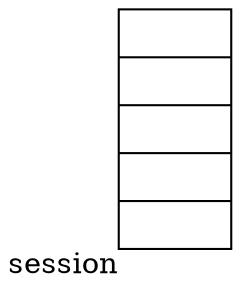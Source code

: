 digraph g {

    node [shape=record]
    rankdir=LR

    session [
        label="||||"
        xlabel="session"
    ]

}